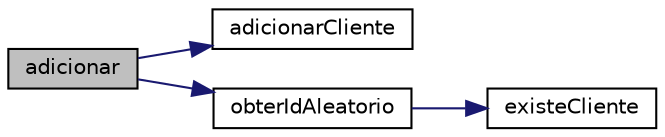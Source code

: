 digraph "adicionar"
{
 // LATEX_PDF_SIZE
  edge [fontname="Helvetica",fontsize="10",labelfontname="Helvetica",labelfontsize="10"];
  node [fontname="Helvetica",fontsize="10",shape=record];
  rankdir="LR";
  Node1 [label="adicionar",height=0.2,width=0.4,color="black", fillcolor="grey75", style="filled", fontcolor="black",tooltip="Funcao para pedir dados do cliente."];
  Node1 -> Node2 [color="midnightblue",fontsize="10",style="solid",fontname="Helvetica"];
  Node2 [label="adicionarCliente",height=0.2,width=0.4,color="black", fillcolor="white", style="filled",URL="$Cliente_8c.html#a55d8b247ca9866cff361fdbc25e28331",tooltip="Procedimento para adicionar um cliente no espaço null."];
  Node1 -> Node3 [color="midnightblue",fontsize="10",style="solid",fontname="Helvetica"];
  Node3 [label="obterIdAleatorio",height=0.2,width=0.4,color="black", fillcolor="white", style="filled",URL="$Cliente_8c.html#a0b0a7cfa55c16f954cae709a1223b2aa",tooltip="Obter um id aleatorio."];
  Node3 -> Node4 [color="midnightblue",fontsize="10",style="solid",fontname="Helvetica"];
  Node4 [label="existeCliente",height=0.2,width=0.4,color="black", fillcolor="white", style="filled",URL="$Cliente_8c.html#adc97a8443ceb4650d6ea6940e1198b06",tooltip="função que verifica se existe cliente"];
}
